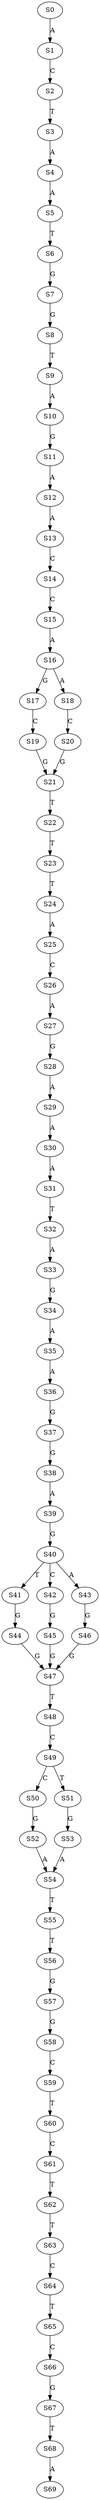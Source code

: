 strict digraph  {
	S0 -> S1 [ label = A ];
	S1 -> S2 [ label = C ];
	S2 -> S3 [ label = T ];
	S3 -> S4 [ label = A ];
	S4 -> S5 [ label = A ];
	S5 -> S6 [ label = T ];
	S6 -> S7 [ label = G ];
	S7 -> S8 [ label = G ];
	S8 -> S9 [ label = T ];
	S9 -> S10 [ label = A ];
	S10 -> S11 [ label = G ];
	S11 -> S12 [ label = A ];
	S12 -> S13 [ label = A ];
	S13 -> S14 [ label = C ];
	S14 -> S15 [ label = C ];
	S15 -> S16 [ label = A ];
	S16 -> S17 [ label = G ];
	S16 -> S18 [ label = A ];
	S17 -> S19 [ label = C ];
	S18 -> S20 [ label = C ];
	S19 -> S21 [ label = G ];
	S20 -> S21 [ label = G ];
	S21 -> S22 [ label = T ];
	S22 -> S23 [ label = T ];
	S23 -> S24 [ label = T ];
	S24 -> S25 [ label = A ];
	S25 -> S26 [ label = C ];
	S26 -> S27 [ label = A ];
	S27 -> S28 [ label = G ];
	S28 -> S29 [ label = A ];
	S29 -> S30 [ label = A ];
	S30 -> S31 [ label = A ];
	S31 -> S32 [ label = T ];
	S32 -> S33 [ label = A ];
	S33 -> S34 [ label = G ];
	S34 -> S35 [ label = A ];
	S35 -> S36 [ label = A ];
	S36 -> S37 [ label = G ];
	S37 -> S38 [ label = G ];
	S38 -> S39 [ label = A ];
	S39 -> S40 [ label = G ];
	S40 -> S41 [ label = T ];
	S40 -> S42 [ label = C ];
	S40 -> S43 [ label = A ];
	S41 -> S44 [ label = G ];
	S42 -> S45 [ label = G ];
	S43 -> S46 [ label = G ];
	S44 -> S47 [ label = G ];
	S45 -> S47 [ label = G ];
	S46 -> S47 [ label = G ];
	S47 -> S48 [ label = T ];
	S48 -> S49 [ label = C ];
	S49 -> S50 [ label = C ];
	S49 -> S51 [ label = T ];
	S50 -> S52 [ label = G ];
	S51 -> S53 [ label = G ];
	S52 -> S54 [ label = A ];
	S53 -> S54 [ label = A ];
	S54 -> S55 [ label = T ];
	S55 -> S56 [ label = T ];
	S56 -> S57 [ label = G ];
	S57 -> S58 [ label = G ];
	S58 -> S59 [ label = C ];
	S59 -> S60 [ label = T ];
	S60 -> S61 [ label = C ];
	S61 -> S62 [ label = T ];
	S62 -> S63 [ label = T ];
	S63 -> S64 [ label = C ];
	S64 -> S65 [ label = T ];
	S65 -> S66 [ label = C ];
	S66 -> S67 [ label = G ];
	S67 -> S68 [ label = T ];
	S68 -> S69 [ label = A ];
}
